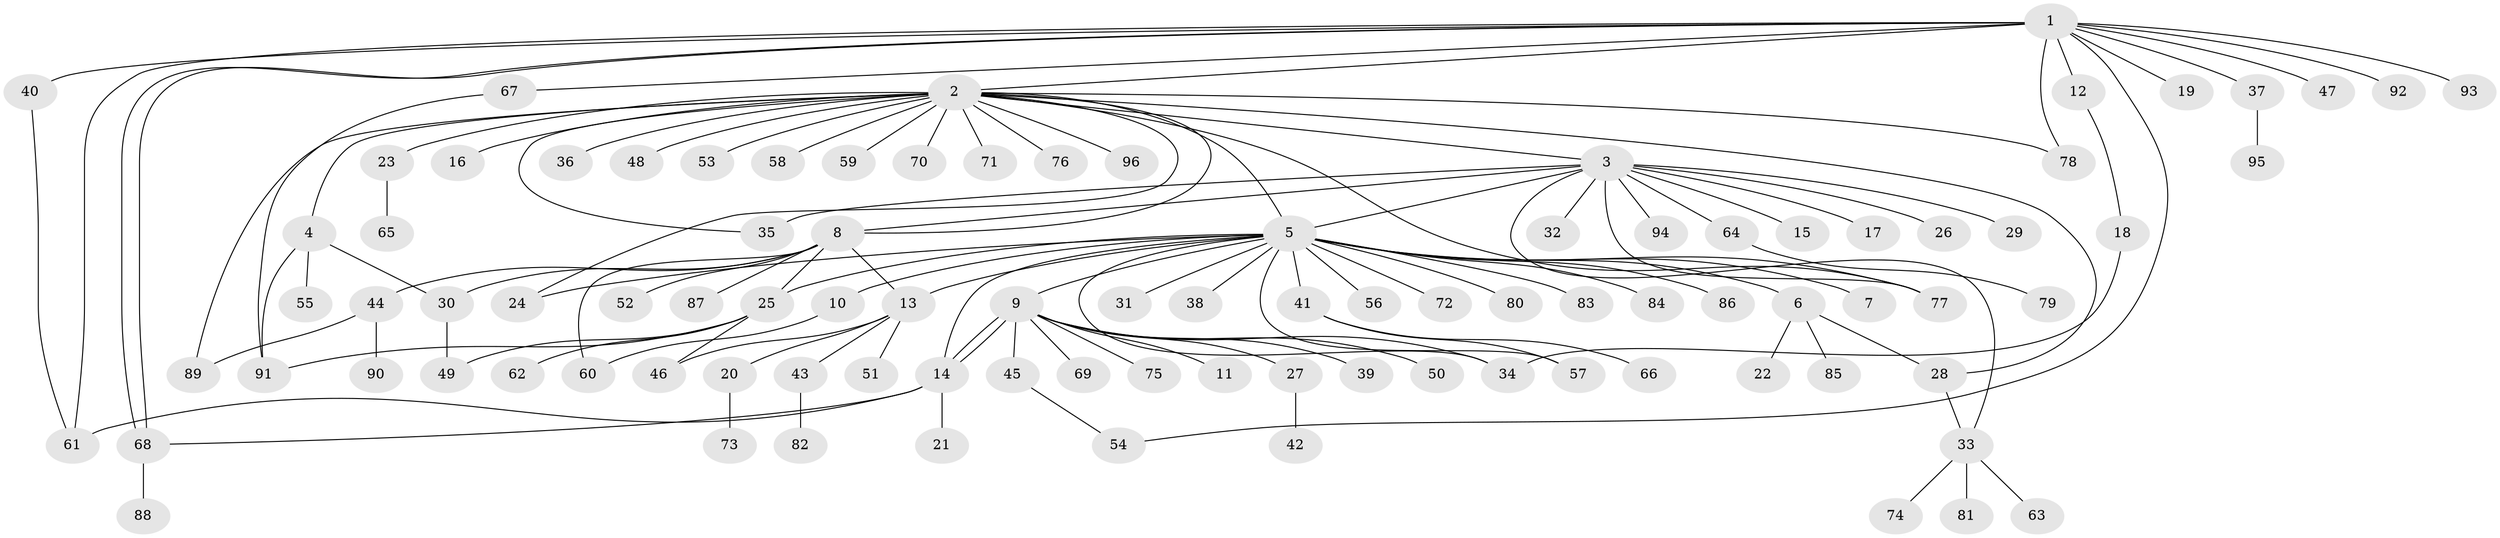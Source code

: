 // Generated by graph-tools (version 1.1) at 2025/25/03/09/25 03:25:53]
// undirected, 96 vertices, 123 edges
graph export_dot {
graph [start="1"]
  node [color=gray90,style=filled];
  1;
  2;
  3;
  4;
  5;
  6;
  7;
  8;
  9;
  10;
  11;
  12;
  13;
  14;
  15;
  16;
  17;
  18;
  19;
  20;
  21;
  22;
  23;
  24;
  25;
  26;
  27;
  28;
  29;
  30;
  31;
  32;
  33;
  34;
  35;
  36;
  37;
  38;
  39;
  40;
  41;
  42;
  43;
  44;
  45;
  46;
  47;
  48;
  49;
  50;
  51;
  52;
  53;
  54;
  55;
  56;
  57;
  58;
  59;
  60;
  61;
  62;
  63;
  64;
  65;
  66;
  67;
  68;
  69;
  70;
  71;
  72;
  73;
  74;
  75;
  76;
  77;
  78;
  79;
  80;
  81;
  82;
  83;
  84;
  85;
  86;
  87;
  88;
  89;
  90;
  91;
  92;
  93;
  94;
  95;
  96;
  1 -- 2;
  1 -- 12;
  1 -- 19;
  1 -- 37;
  1 -- 40;
  1 -- 47;
  1 -- 54;
  1 -- 61;
  1 -- 67;
  1 -- 68;
  1 -- 68;
  1 -- 78;
  1 -- 92;
  1 -- 93;
  2 -- 3;
  2 -- 4;
  2 -- 5;
  2 -- 8;
  2 -- 16;
  2 -- 23;
  2 -- 24;
  2 -- 28;
  2 -- 35;
  2 -- 36;
  2 -- 48;
  2 -- 53;
  2 -- 58;
  2 -- 59;
  2 -- 70;
  2 -- 71;
  2 -- 76;
  2 -- 77;
  2 -- 78;
  2 -- 89;
  2 -- 96;
  3 -- 5;
  3 -- 8;
  3 -- 15;
  3 -- 17;
  3 -- 26;
  3 -- 29;
  3 -- 32;
  3 -- 33;
  3 -- 35;
  3 -- 64;
  3 -- 77;
  3 -- 94;
  4 -- 30;
  4 -- 55;
  4 -- 91;
  5 -- 6;
  5 -- 7;
  5 -- 9;
  5 -- 10;
  5 -- 13;
  5 -- 14;
  5 -- 24;
  5 -- 25;
  5 -- 31;
  5 -- 34;
  5 -- 38;
  5 -- 41;
  5 -- 56;
  5 -- 57;
  5 -- 72;
  5 -- 77;
  5 -- 80;
  5 -- 83;
  5 -- 84;
  5 -- 86;
  6 -- 22;
  6 -- 28;
  6 -- 85;
  8 -- 13;
  8 -- 25;
  8 -- 30;
  8 -- 44;
  8 -- 52;
  8 -- 60;
  8 -- 87;
  9 -- 11;
  9 -- 14;
  9 -- 14;
  9 -- 27;
  9 -- 34;
  9 -- 39;
  9 -- 45;
  9 -- 50;
  9 -- 69;
  9 -- 75;
  10 -- 60;
  12 -- 18;
  13 -- 20;
  13 -- 43;
  13 -- 46;
  13 -- 51;
  14 -- 21;
  14 -- 61;
  14 -- 68;
  18 -- 34;
  20 -- 73;
  23 -- 65;
  25 -- 46;
  25 -- 49;
  25 -- 62;
  25 -- 91;
  27 -- 42;
  28 -- 33;
  30 -- 49;
  33 -- 63;
  33 -- 74;
  33 -- 81;
  37 -- 95;
  40 -- 61;
  41 -- 57;
  41 -- 66;
  43 -- 82;
  44 -- 89;
  44 -- 90;
  45 -- 54;
  64 -- 79;
  67 -- 91;
  68 -- 88;
}
